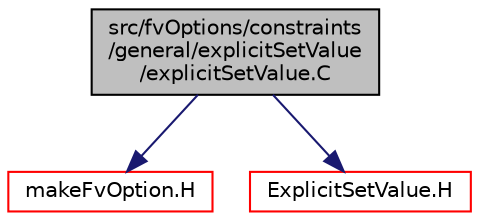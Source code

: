 digraph "src/fvOptions/constraints/general/explicitSetValue/explicitSetValue.C"
{
  bgcolor="transparent";
  edge [fontname="Helvetica",fontsize="10",labelfontname="Helvetica",labelfontsize="10"];
  node [fontname="Helvetica",fontsize="10",shape=record];
  Node1 [label="src/fvOptions/constraints\l/general/explicitSetValue\l/explicitSetValue.C",height=0.2,width=0.4,color="black", fillcolor="grey75", style="filled", fontcolor="black"];
  Node1 -> Node2 [color="midnightblue",fontsize="10",style="solid",fontname="Helvetica"];
  Node2 [label="makeFvOption.H",height=0.2,width=0.4,color="red",URL="$a05224.html"];
  Node1 -> Node3 [color="midnightblue",fontsize="10",style="solid",fontname="Helvetica"];
  Node3 [label="ExplicitSetValue.H",height=0.2,width=0.4,color="red",URL="$a06425.html"];
}
